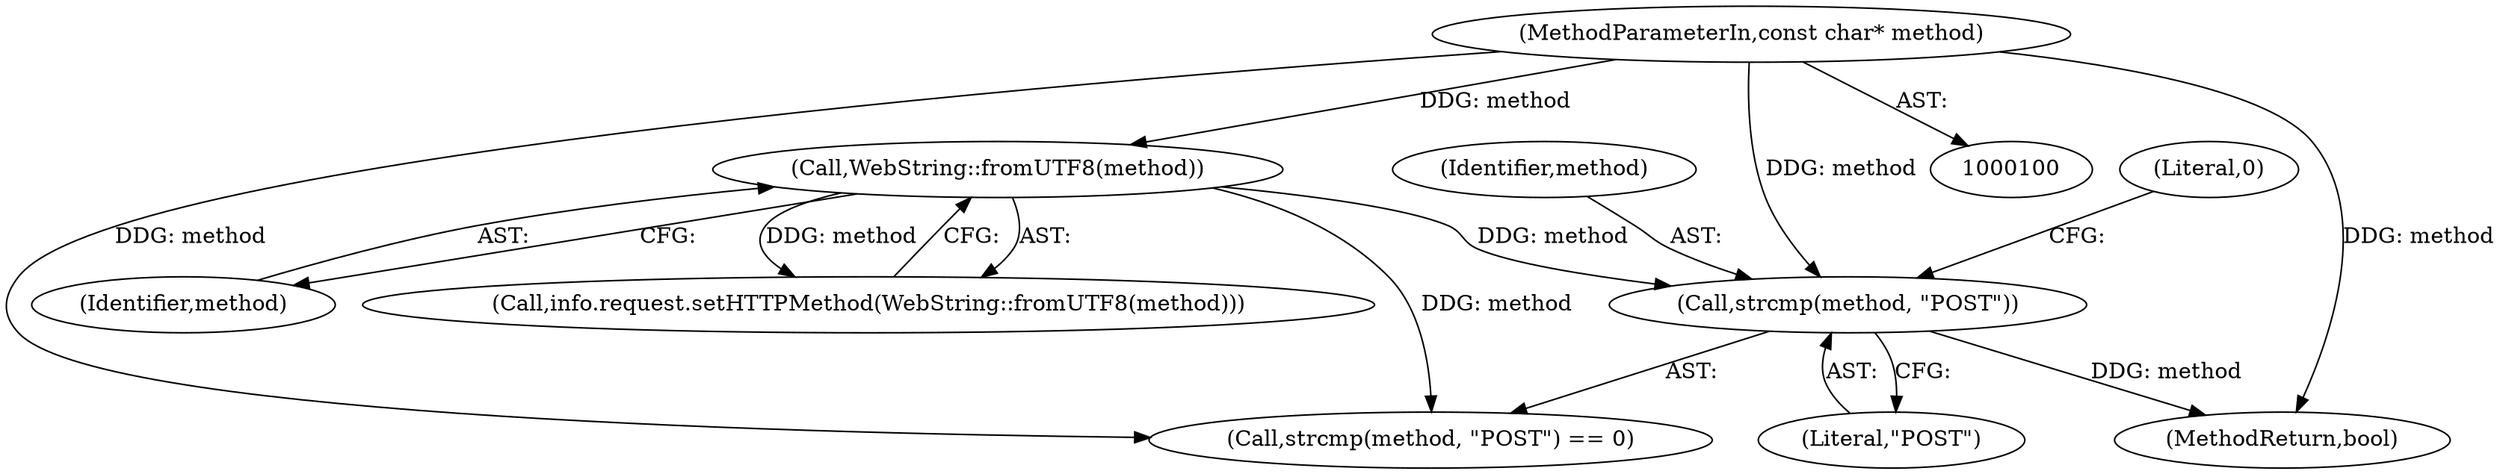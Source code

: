 digraph "0_Chrome_ea3d1d84be3d6f97bf50e76511c9e26af6895533_40@API" {
"1000153" [label="(Call,strcmp(method, \"POST\"))"];
"1000136" [label="(Call,WebString::fromUTF8(method))"];
"1000104" [label="(MethodParameterIn,const char* method)"];
"1000152" [label="(Call,strcmp(method, \"POST\") == 0)"];
"1000155" [label="(Literal,\"POST\")"];
"1000136" [label="(Call,WebString::fromUTF8(method))"];
"1000104" [label="(MethodParameterIn,const char* method)"];
"1000135" [label="(Call,info.request.setHTTPMethod(WebString::fromUTF8(method)))"];
"1000156" [label="(Literal,0)"];
"1000209" [label="(MethodReturn,bool)"];
"1000137" [label="(Identifier,method)"];
"1000153" [label="(Call,strcmp(method, \"POST\"))"];
"1000154" [label="(Identifier,method)"];
"1000153" -> "1000152"  [label="AST: "];
"1000153" -> "1000155"  [label="CFG: "];
"1000154" -> "1000153"  [label="AST: "];
"1000155" -> "1000153"  [label="AST: "];
"1000156" -> "1000153"  [label="CFG: "];
"1000153" -> "1000209"  [label="DDG: method"];
"1000136" -> "1000153"  [label="DDG: method"];
"1000104" -> "1000153"  [label="DDG: method"];
"1000136" -> "1000135"  [label="AST: "];
"1000136" -> "1000137"  [label="CFG: "];
"1000137" -> "1000136"  [label="AST: "];
"1000135" -> "1000136"  [label="CFG: "];
"1000136" -> "1000135"  [label="DDG: method"];
"1000104" -> "1000136"  [label="DDG: method"];
"1000136" -> "1000152"  [label="DDG: method"];
"1000104" -> "1000100"  [label="AST: "];
"1000104" -> "1000209"  [label="DDG: method"];
"1000104" -> "1000152"  [label="DDG: method"];
}
